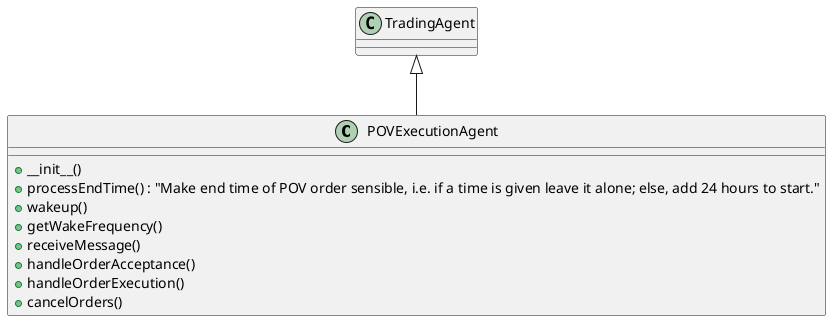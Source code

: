 @startuml
class POVExecutionAgent {
  + __init__()
  + processEndTime() : "Make end time of POV order sensible, i.e. if a time is given leave it alone; else, add 24 hours to start."
  + wakeup()
  + getWakeFrequency()
  + receiveMessage()
  + handleOrderAcceptance()
  + handleOrderExecution()
  + cancelOrders()
}
TradingAgent <|-- POVExecutionAgent
@enduml